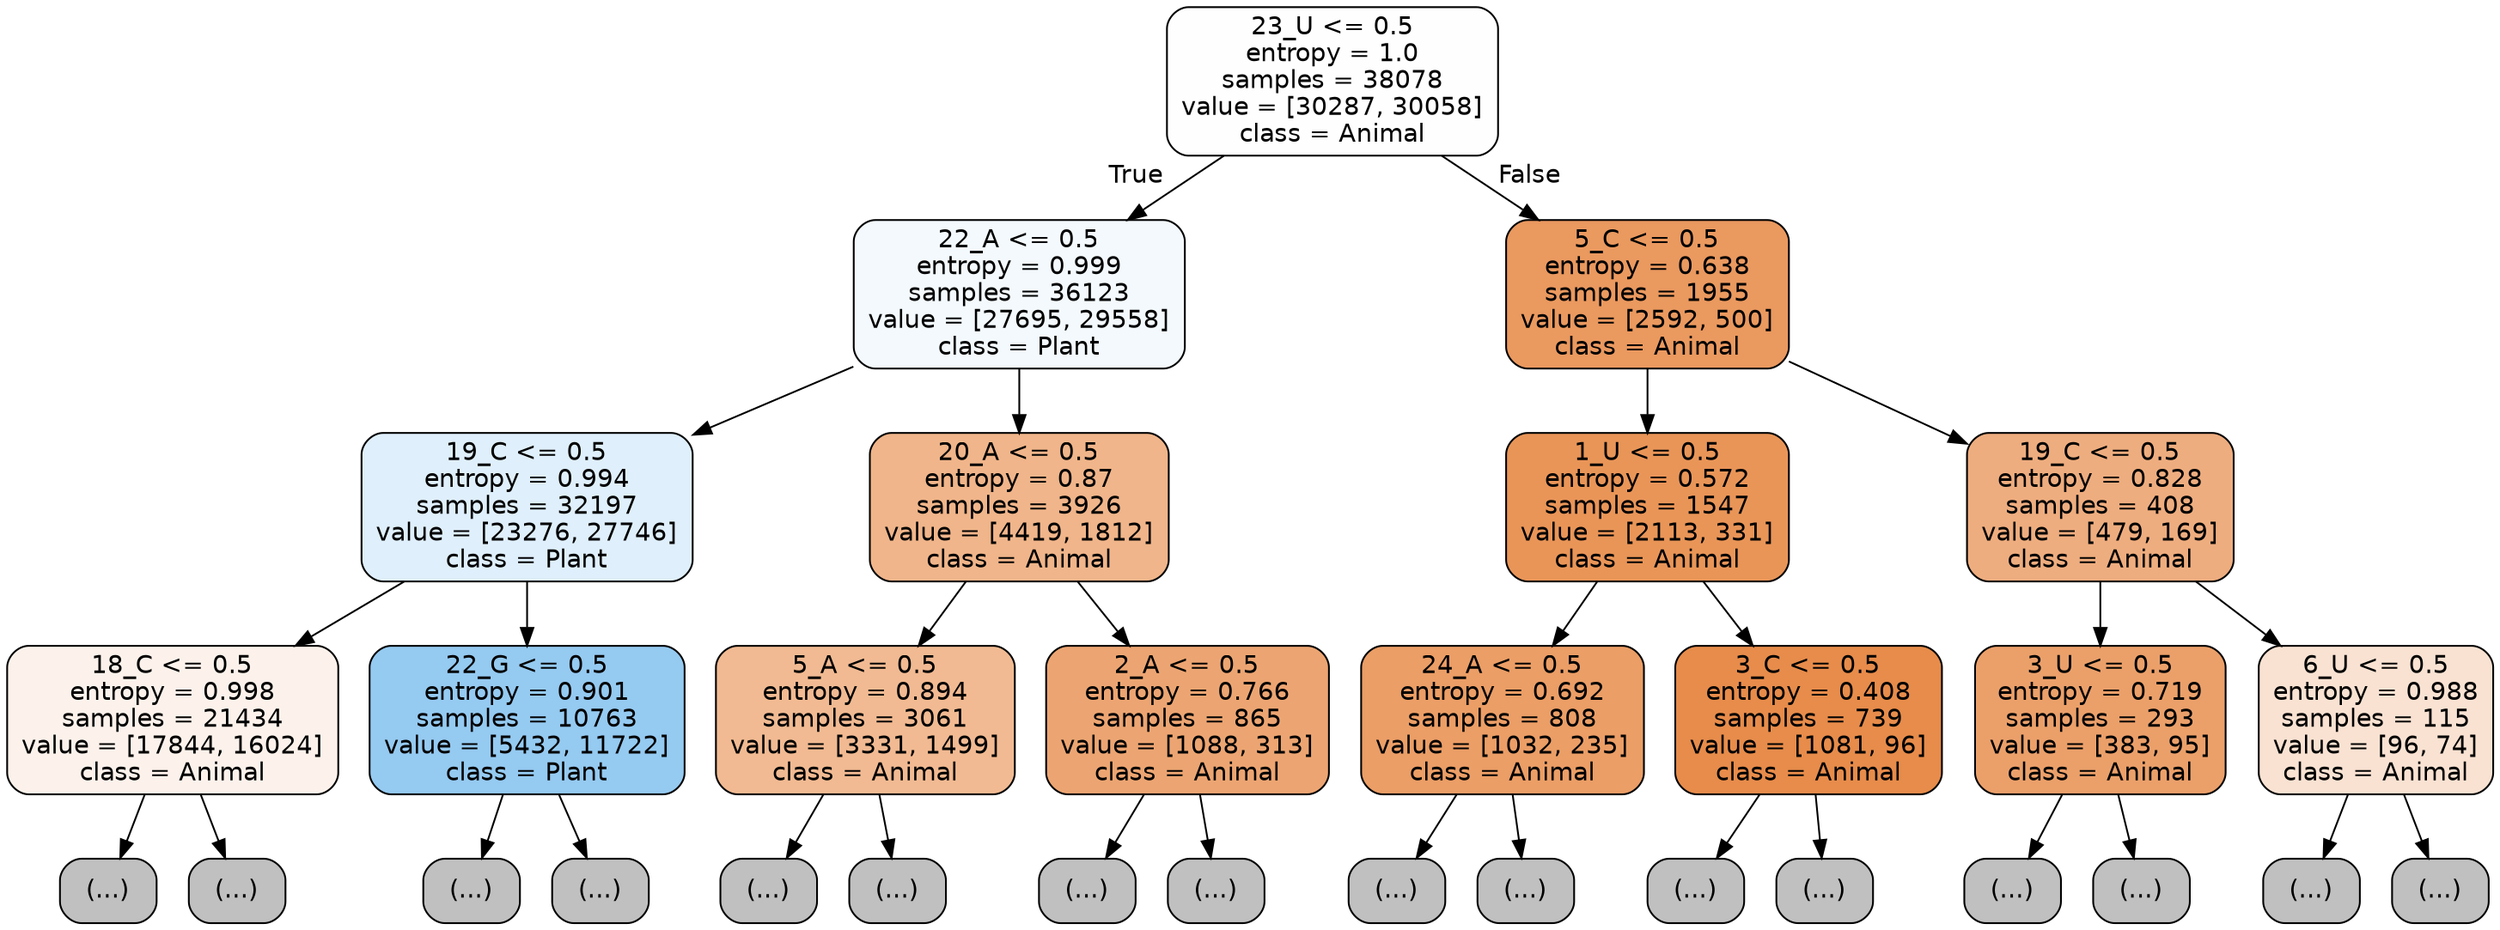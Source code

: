 digraph Tree {
node [shape=box, style="filled, rounded", color="black", fontname="helvetica"] ;
edge [fontname="helvetica"] ;
0 [label="23_U <= 0.5\nentropy = 1.0\nsamples = 38078\nvalue = [30287, 30058]\nclass = Animal", fillcolor="#fffefe"] ;
1 [label="22_A <= 0.5\nentropy = 0.999\nsamples = 36123\nvalue = [27695, 29558]\nclass = Plant", fillcolor="#f3f9fd"] ;
0 -> 1 [labeldistance=2.5, labelangle=45, headlabel="True"] ;
2 [label="19_C <= 0.5\nentropy = 0.994\nsamples = 32197\nvalue = [23276, 27746]\nclass = Plant", fillcolor="#dfeffb"] ;
1 -> 2 ;
3 [label="18_C <= 0.5\nentropy = 0.998\nsamples = 21434\nvalue = [17844, 16024]\nclass = Animal", fillcolor="#fcf2eb"] ;
2 -> 3 ;
4 [label="(...)", fillcolor="#C0C0C0"] ;
3 -> 4 ;
8301 [label="(...)", fillcolor="#C0C0C0"] ;
3 -> 8301 ;
10774 [label="22_G <= 0.5\nentropy = 0.901\nsamples = 10763\nvalue = [5432, 11722]\nclass = Plant", fillcolor="#95caf1"] ;
2 -> 10774 ;
10775 [label="(...)", fillcolor="#C0C0C0"] ;
10774 -> 10775 ;
13844 [label="(...)", fillcolor="#C0C0C0"] ;
10774 -> 13844 ;
14283 [label="20_A <= 0.5\nentropy = 0.87\nsamples = 3926\nvalue = [4419, 1812]\nclass = Animal", fillcolor="#f0b58a"] ;
1 -> 14283 ;
14284 [label="5_A <= 0.5\nentropy = 0.894\nsamples = 3061\nvalue = [3331, 1499]\nclass = Animal", fillcolor="#f1ba92"] ;
14283 -> 14284 ;
14285 [label="(...)", fillcolor="#C0C0C0"] ;
14284 -> 14285 ;
15368 [label="(...)", fillcolor="#C0C0C0"] ;
14284 -> 15368 ;
15687 [label="2_A <= 0.5\nentropy = 0.766\nsamples = 865\nvalue = [1088, 313]\nclass = Animal", fillcolor="#eca572"] ;
14283 -> 15687 ;
15688 [label="(...)", fillcolor="#C0C0C0"] ;
15687 -> 15688 ;
16009 [label="(...)", fillcolor="#C0C0C0"] ;
15687 -> 16009 ;
16118 [label="5_C <= 0.5\nentropy = 0.638\nsamples = 1955\nvalue = [2592, 500]\nclass = Animal", fillcolor="#ea995f"] ;
0 -> 16118 [labeldistance=2.5, labelangle=-45, headlabel="False"] ;
16119 [label="1_U <= 0.5\nentropy = 0.572\nsamples = 1547\nvalue = [2113, 331]\nclass = Animal", fillcolor="#e99558"] ;
16118 -> 16119 ;
16120 [label="24_A <= 0.5\nentropy = 0.692\nsamples = 808\nvalue = [1032, 235]\nclass = Animal", fillcolor="#eb9e66"] ;
16119 -> 16120 ;
16121 [label="(...)", fillcolor="#C0C0C0"] ;
16120 -> 16121 ;
16456 [label="(...)", fillcolor="#C0C0C0"] ;
16120 -> 16456 ;
16487 [label="3_C <= 0.5\nentropy = 0.408\nsamples = 739\nvalue = [1081, 96]\nclass = Animal", fillcolor="#e78c4b"] ;
16119 -> 16487 ;
16488 [label="(...)", fillcolor="#C0C0C0"] ;
16487 -> 16488 ;
16633 [label="(...)", fillcolor="#C0C0C0"] ;
16487 -> 16633 ;
16686 [label="19_C <= 0.5\nentropy = 0.828\nsamples = 408\nvalue = [479, 169]\nclass = Animal", fillcolor="#eead7f"] ;
16118 -> 16686 ;
16687 [label="3_U <= 0.5\nentropy = 0.719\nsamples = 293\nvalue = [383, 95]\nclass = Animal", fillcolor="#eba06a"] ;
16686 -> 16687 ;
16688 [label="(...)", fillcolor="#C0C0C0"] ;
16687 -> 16688 ;
16797 [label="(...)", fillcolor="#C0C0C0"] ;
16687 -> 16797 ;
16834 [label="6_U <= 0.5\nentropy = 0.988\nsamples = 115\nvalue = [96, 74]\nclass = Animal", fillcolor="#f9e2d2"] ;
16686 -> 16834 ;
16835 [label="(...)", fillcolor="#C0C0C0"] ;
16834 -> 16835 ;
16870 [label="(...)", fillcolor="#C0C0C0"] ;
16834 -> 16870 ;
}